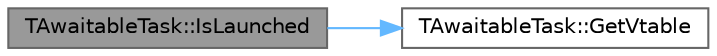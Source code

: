 digraph "TAwaitableTask::IsLaunched"
{
 // INTERACTIVE_SVG=YES
 // LATEX_PDF_SIZE
  bgcolor="transparent";
  edge [fontname=Helvetica,fontsize=10,labelfontname=Helvetica,labelfontsize=10];
  node [fontname=Helvetica,fontsize=10,shape=box,height=0.2,width=0.4];
  rankdir="LR";
  Node1 [id="Node000001",label="TAwaitableTask::IsLaunched",height=0.2,width=0.4,color="gray40", fillcolor="grey60", style="filled", fontcolor="black",tooltip=" "];
  Node1 -> Node2 [id="edge1_Node000001_Node000002",color="steelblue1",style="solid",tooltip=" "];
  Node2 [id="Node000002",label="TAwaitableTask::GetVtable",height=0.2,width=0.4,color="grey40", fillcolor="white", style="filled",URL="$d2/dd0/classTAwaitableTask.html#ac27e3f14220b803c15a858fc62b05bc8",tooltip=" "];
}
